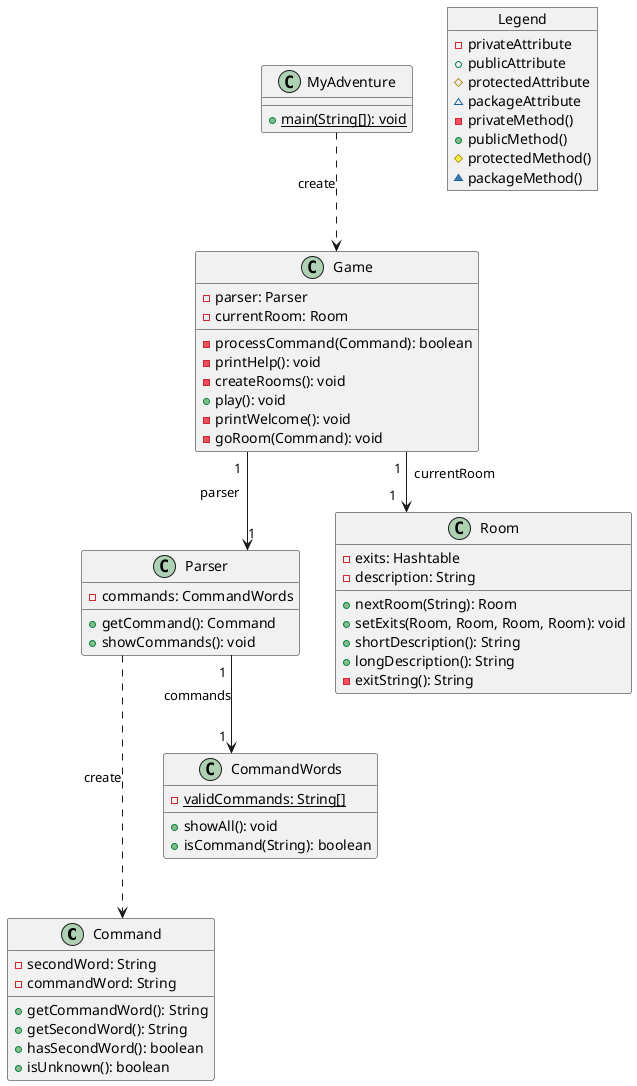 @startuml

top to bottom direction
skinparam linetype ortho

class Command {
  - secondWord: String
  - commandWord: String
  + getCommandWord(): String
  + getSecondWord(): String
  + hasSecondWord(): boolean
  + isUnknown(): boolean
}
class CommandWords {
  - {static} validCommands: String[]
  + showAll(): void
  + isCommand(String): boolean
}
class Game {
  - parser: Parser
  - currentRoom: Room
  - processCommand(Command): boolean
  - printHelp(): void
  - createRooms(): void
  + play(): void
  - printWelcome(): void
  - goRoom(Command): void
}
class MyAdventure {
  + {static} main(String[]): void
}
class Parser {
  - commands: CommandWords
  + getCommand(): Command
  + showCommands(): void
}
class Room {
  - exits: Hashtable
  - description: String
  + nextRoom(String): Room
  + setExits(Room, Room, Room, Room): void
  + shortDescription(): String
  + longDescription(): String
  - exitString(): String
}

object Legend {
    - privateAttribute
    + publicAttribute
    # protectedAttribute
    ~ packageAttribute
    - privateMethod()
    + publicMethod()
    # protectedMethod()
    ~ packageMethod()
}

Game         "1" --> "1" Parser : "parser  "
Game         "1   " --> "1 " Room : "  currentRoom"
MyAdventure   ..>  Game : "create"
Parser        ..->  Command : "create"
Parser       "1   " --> "1" CommandWords : commands

@enduml
